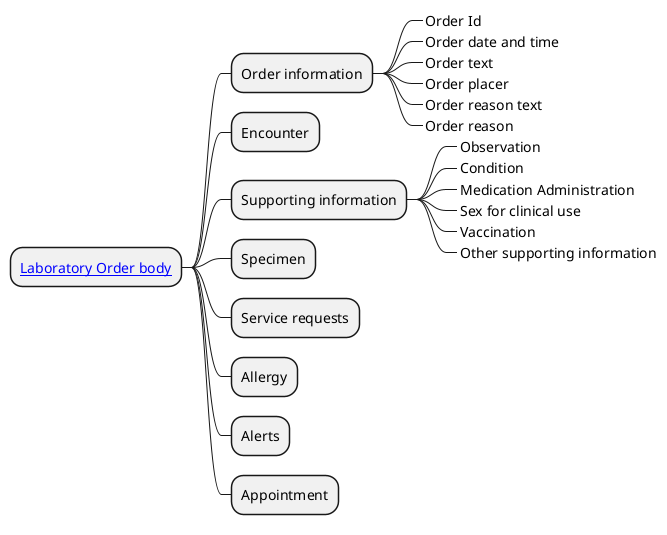 @startmindmap
skinparam topurl StructureDefinition-
* [[EHDSLaboratoryOrderBody.html Laboratory Order body]]
** Order information
***_ Order Id
***_ Order date and time
***_ Order text
***_ Order placer
***_ Order reason text
***_ Order reason
** Encounter
** Supporting information
***_ Observation
***_ Condition
***_ Medication Administration
***_ Sex for clinical use
***_ Vaccination
***_ Other supporting information
** Specimen
** Service requests
** Allergy
** Alerts
** Appointment
@endmindmap
